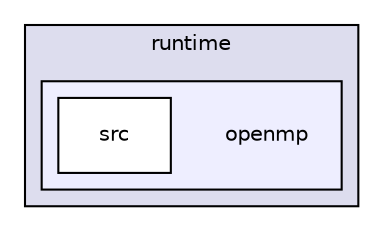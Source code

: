 digraph "openmp" {
  compound=true
  node [ fontsize="10", fontname="Helvetica"];
  edge [ labelfontsize="10", labelfontname="Helvetica"];
  subgraph clusterdir_5ad05dc5194b2a671faf93574192eaf0 {
    graph [ bgcolor="#ddddee", pencolor="black", label="runtime" fontname="Helvetica", fontsize="10", URL="dir_5ad05dc5194b2a671faf93574192eaf0.html"]
  subgraph clusterdir_1ec75a22fc8600185f16d7c446e174b6 {
    graph [ bgcolor="#eeeeff", pencolor="black", label="" URL="dir_1ec75a22fc8600185f16d7c446e174b6.html"];
    dir_1ec75a22fc8600185f16d7c446e174b6 [shape=plaintext label="openmp"];
    dir_fd7f7d7541d9bbeed9ba45c4d75ee414 [shape=box label="src" color="black" fillcolor="white" style="filled" URL="dir_fd7f7d7541d9bbeed9ba45c4d75ee414.html"];
  }
  }
}
